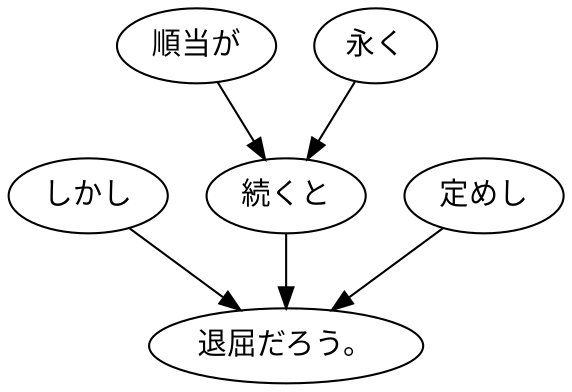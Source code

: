 digraph graph9099 {
	node0 [label="しかし"];
	node1 [label="順当が"];
	node2 [label="永く"];
	node3 [label="続くと"];
	node4 [label="定めし"];
	node5 [label="退屈だろう。"];
	node0 -> node5;
	node1 -> node3;
	node2 -> node3;
	node3 -> node5;
	node4 -> node5;
}
